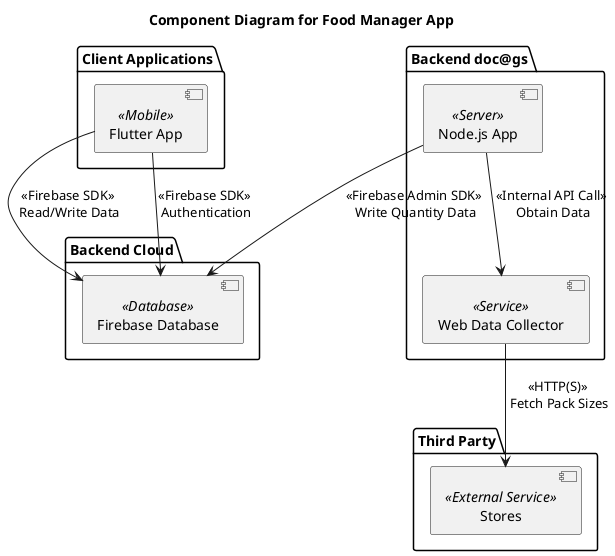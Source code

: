 @startuml
title Component Diagram for Food Manager App

package "Client Applications" {
  [Flutter App] <<Mobile>>
}


package "Backend Cloud" {
  [Firebase Database] <<Database>>
}

package "Backend doc@gs" {
  [Node.js App] <<Server>>
  [Web Data Collector] <<Service>>
}

package "Third Party" {
  [Stores] <<External Service>>
}

[Flutter App] --> [Firebase Database] : <<Firebase SDK>>\n Read/Write Data
[Node.js App] --> [Firebase Database] :  <<Firebase Admin SDK>>\n Write Quantity Data
[Node.js App] --> [Web Data Collector] : <<Internal API Call>>\n Obtain Data
[Web Data Collector] --> [Stores] : <<HTTP(S)>>\n Fetch Pack Sizes
[Flutter App] --> [Firebase Database] : <<Firebase SDK>>\n Authentication

@enduml

